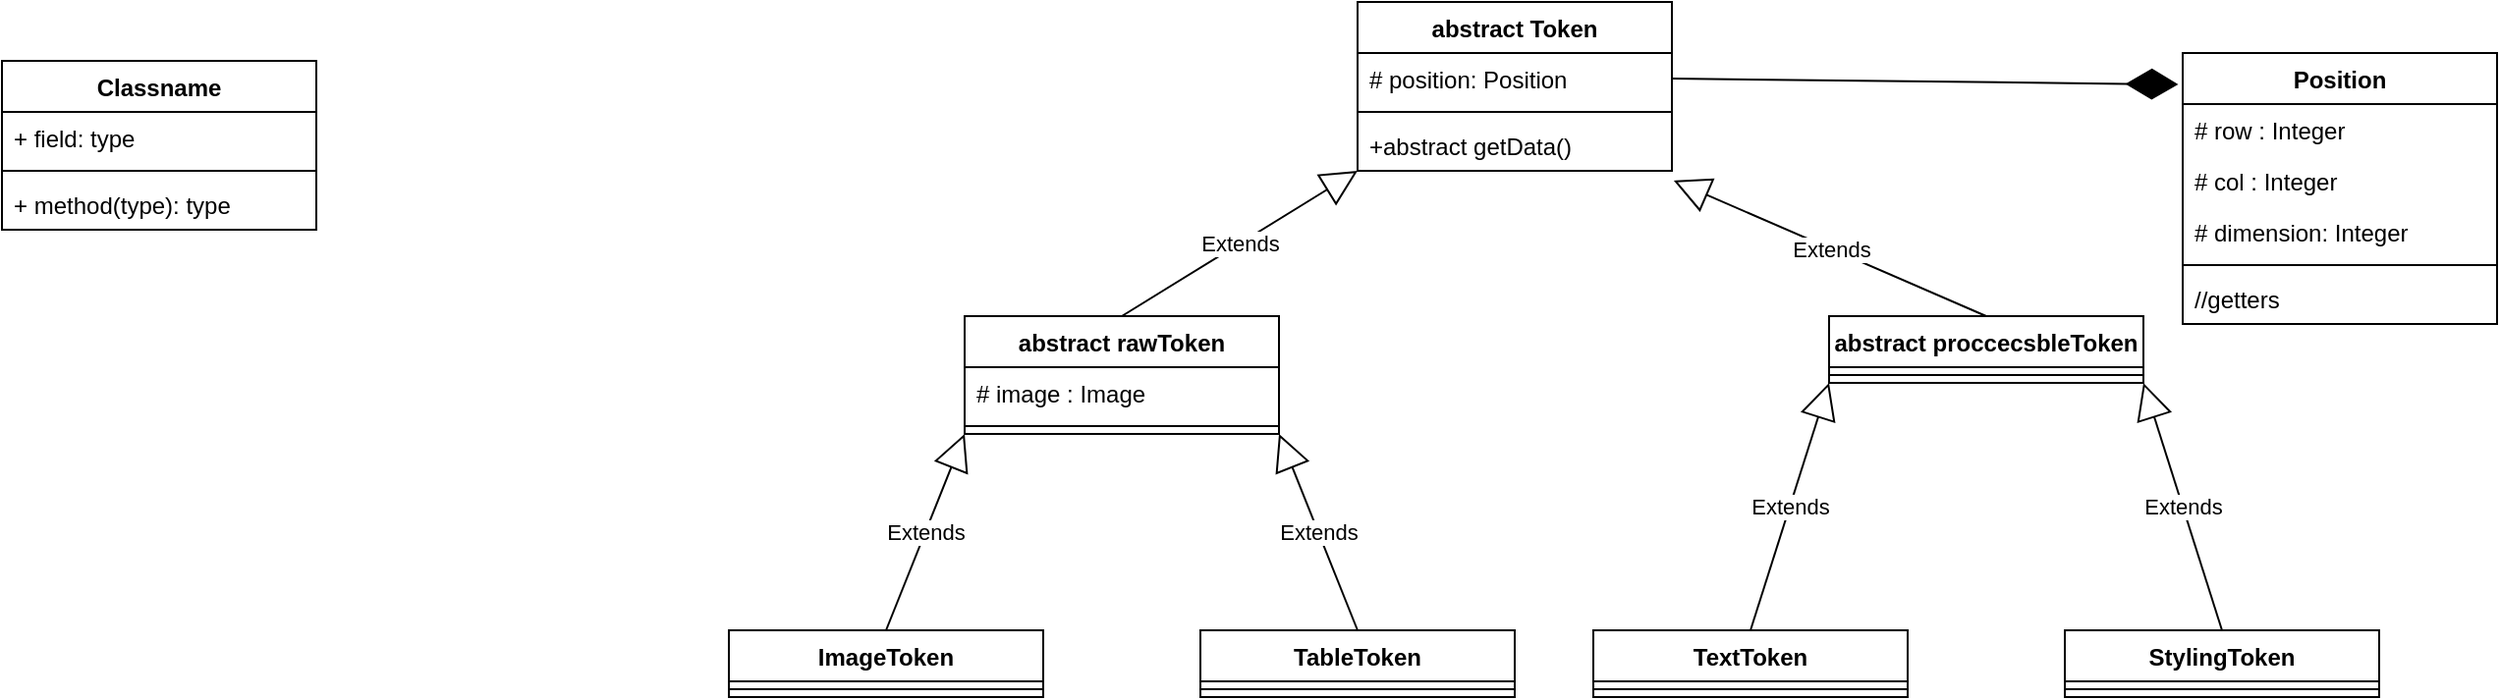 <mxfile version="14.8.1" type="device"><diagram id="RPjvQDBvoPV4qMmTbBJ_" name="Page-1"><mxGraphModel dx="2774" dy="731" grid="1" gridSize="10" guides="1" tooltips="1" connect="1" arrows="1" fold="1" page="1" pageScale="1" pageWidth="850" pageHeight="1100" math="0" shadow="0"><root><mxCell id="0"/><mxCell id="1" parent="0"/><mxCell id="ng84Sng2DGWnc8lfHwVi-6" value="abstract rawToken" style="swimlane;fontStyle=1;align=center;verticalAlign=top;childLayout=stackLayout;horizontal=1;startSize=26;horizontalStack=0;resizeParent=1;resizeParentMax=0;resizeLast=0;collapsible=1;marginBottom=0;" vertex="1" parent="1"><mxGeometry x="60" y="160" width="160" height="60" as="geometry"/></mxCell><mxCell id="ng84Sng2DGWnc8lfHwVi-7" value="# image : Image" style="text;strokeColor=none;fillColor=none;align=left;verticalAlign=top;spacingLeft=4;spacingRight=4;overflow=hidden;rotatable=0;points=[[0,0.5],[1,0.5]];portConstraint=eastwest;" vertex="1" parent="ng84Sng2DGWnc8lfHwVi-6"><mxGeometry y="26" width="160" height="26" as="geometry"/></mxCell><mxCell id="ng84Sng2DGWnc8lfHwVi-8" value="" style="line;strokeWidth=1;fillColor=none;align=left;verticalAlign=middle;spacingTop=-1;spacingLeft=3;spacingRight=3;rotatable=0;labelPosition=right;points=[];portConstraint=eastwest;" vertex="1" parent="ng84Sng2DGWnc8lfHwVi-6"><mxGeometry y="52" width="160" height="8" as="geometry"/></mxCell><mxCell id="ng84Sng2DGWnc8lfHwVi-10" value="abstract Token" style="swimlane;fontStyle=1;align=center;verticalAlign=top;childLayout=stackLayout;horizontal=1;startSize=26;horizontalStack=0;resizeParent=1;resizeParentMax=0;resizeLast=0;collapsible=1;marginBottom=0;" vertex="1" parent="1"><mxGeometry x="260" width="160" height="86" as="geometry"/></mxCell><mxCell id="ng84Sng2DGWnc8lfHwVi-28" value="# position: Position" style="text;strokeColor=none;fillColor=none;align=left;verticalAlign=top;spacingLeft=4;spacingRight=4;overflow=hidden;rotatable=0;points=[[0,0.5],[1,0.5]];portConstraint=eastwest;" vertex="1" parent="ng84Sng2DGWnc8lfHwVi-10"><mxGeometry y="26" width="160" height="26" as="geometry"/></mxCell><mxCell id="ng84Sng2DGWnc8lfHwVi-12" value="" style="line;strokeWidth=1;fillColor=none;align=left;verticalAlign=middle;spacingTop=-1;spacingLeft=3;spacingRight=3;rotatable=0;labelPosition=right;points=[];portConstraint=eastwest;" vertex="1" parent="ng84Sng2DGWnc8lfHwVi-10"><mxGeometry y="52" width="160" height="8" as="geometry"/></mxCell><mxCell id="ng84Sng2DGWnc8lfHwVi-67" value="+abstract getData()" style="text;strokeColor=none;fillColor=none;align=left;verticalAlign=top;spacingLeft=4;spacingRight=4;overflow=hidden;rotatable=0;points=[[0,0.5],[1,0.5]];portConstraint=eastwest;" vertex="1" parent="ng84Sng2DGWnc8lfHwVi-10"><mxGeometry y="60" width="160" height="26" as="geometry"/></mxCell><mxCell id="ng84Sng2DGWnc8lfHwVi-20" value="Position" style="swimlane;fontStyle=1;align=center;verticalAlign=top;childLayout=stackLayout;horizontal=1;startSize=26;horizontalStack=0;resizeParent=1;resizeParentMax=0;resizeLast=0;collapsible=1;marginBottom=0;" vertex="1" parent="1"><mxGeometry x="680" y="26" width="160" height="138" as="geometry"/></mxCell><mxCell id="ng84Sng2DGWnc8lfHwVi-15" value="# row : Integer" style="text;strokeColor=none;fillColor=none;align=left;verticalAlign=top;spacingLeft=4;spacingRight=4;overflow=hidden;rotatable=0;points=[[0,0.5],[1,0.5]];portConstraint=eastwest;" vertex="1" parent="ng84Sng2DGWnc8lfHwVi-20"><mxGeometry y="26" width="160" height="26" as="geometry"/></mxCell><mxCell id="ng84Sng2DGWnc8lfHwVi-17" value="# col : Integer" style="text;strokeColor=none;fillColor=none;align=left;verticalAlign=top;spacingLeft=4;spacingRight=4;overflow=hidden;rotatable=0;points=[[0,0.5],[1,0.5]];portConstraint=eastwest;" vertex="1" parent="ng84Sng2DGWnc8lfHwVi-20"><mxGeometry y="52" width="160" height="26" as="geometry"/></mxCell><mxCell id="ng84Sng2DGWnc8lfHwVi-18" value="# dimension: Integer" style="text;strokeColor=none;fillColor=none;align=left;verticalAlign=top;spacingLeft=4;spacingRight=4;overflow=hidden;rotatable=0;points=[[0,0.5],[1,0.5]];portConstraint=eastwest;" vertex="1" parent="ng84Sng2DGWnc8lfHwVi-20"><mxGeometry y="78" width="160" height="26" as="geometry"/></mxCell><mxCell id="ng84Sng2DGWnc8lfHwVi-22" value="" style="line;strokeWidth=1;fillColor=none;align=left;verticalAlign=middle;spacingTop=-1;spacingLeft=3;spacingRight=3;rotatable=0;labelPosition=right;points=[];portConstraint=eastwest;" vertex="1" parent="ng84Sng2DGWnc8lfHwVi-20"><mxGeometry y="104" width="160" height="8" as="geometry"/></mxCell><mxCell id="ng84Sng2DGWnc8lfHwVi-23" value="//getters" style="text;strokeColor=none;fillColor=none;align=left;verticalAlign=top;spacingLeft=4;spacingRight=4;overflow=hidden;rotatable=0;points=[[0,0.5],[1,0.5]];portConstraint=eastwest;" vertex="1" parent="ng84Sng2DGWnc8lfHwVi-20"><mxGeometry y="112" width="160" height="26" as="geometry"/></mxCell><mxCell id="ng84Sng2DGWnc8lfHwVi-24" value="Classname" style="swimlane;fontStyle=1;align=center;verticalAlign=top;childLayout=stackLayout;horizontal=1;startSize=26;horizontalStack=0;resizeParent=1;resizeParentMax=0;resizeLast=0;collapsible=1;marginBottom=0;" vertex="1" parent="1"><mxGeometry x="-430" y="30" width="160" height="86" as="geometry"/></mxCell><mxCell id="ng84Sng2DGWnc8lfHwVi-25" value="+ field: type" style="text;strokeColor=none;fillColor=none;align=left;verticalAlign=top;spacingLeft=4;spacingRight=4;overflow=hidden;rotatable=0;points=[[0,0.5],[1,0.5]];portConstraint=eastwest;" vertex="1" parent="ng84Sng2DGWnc8lfHwVi-24"><mxGeometry y="26" width="160" height="26" as="geometry"/></mxCell><mxCell id="ng84Sng2DGWnc8lfHwVi-26" value="" style="line;strokeWidth=1;fillColor=none;align=left;verticalAlign=middle;spacingTop=-1;spacingLeft=3;spacingRight=3;rotatable=0;labelPosition=right;points=[];portConstraint=eastwest;" vertex="1" parent="ng84Sng2DGWnc8lfHwVi-24"><mxGeometry y="52" width="160" height="8" as="geometry"/></mxCell><mxCell id="ng84Sng2DGWnc8lfHwVi-27" value="+ method(type): type" style="text;strokeColor=none;fillColor=none;align=left;verticalAlign=top;spacingLeft=4;spacingRight=4;overflow=hidden;rotatable=0;points=[[0,0.5],[1,0.5]];portConstraint=eastwest;" vertex="1" parent="ng84Sng2DGWnc8lfHwVi-24"><mxGeometry y="60" width="160" height="26" as="geometry"/></mxCell><mxCell id="ng84Sng2DGWnc8lfHwVi-34" value="abstract proccecsbleToken" style="swimlane;fontStyle=1;align=center;verticalAlign=top;childLayout=stackLayout;horizontal=1;startSize=26;horizontalStack=0;resizeParent=1;resizeParentMax=0;resizeLast=0;collapsible=1;marginBottom=0;" vertex="1" parent="1"><mxGeometry x="500" y="160" width="160" height="34" as="geometry"/></mxCell><mxCell id="ng84Sng2DGWnc8lfHwVi-36" value="" style="line;strokeWidth=1;fillColor=none;align=left;verticalAlign=middle;spacingTop=-1;spacingLeft=3;spacingRight=3;rotatable=0;labelPosition=right;points=[];portConstraint=eastwest;" vertex="1" parent="ng84Sng2DGWnc8lfHwVi-34"><mxGeometry y="26" width="160" height="8" as="geometry"/></mxCell><mxCell id="ng84Sng2DGWnc8lfHwVi-38" value="ImageToken" style="swimlane;fontStyle=1;align=center;verticalAlign=top;childLayout=stackLayout;horizontal=1;startSize=26;horizontalStack=0;resizeParent=1;resizeParentMax=0;resizeLast=0;collapsible=1;marginBottom=0;" vertex="1" parent="1"><mxGeometry x="-60" y="320" width="160" height="34" as="geometry"/></mxCell><mxCell id="ng84Sng2DGWnc8lfHwVi-40" value="" style="line;strokeWidth=1;fillColor=none;align=left;verticalAlign=middle;spacingTop=-1;spacingLeft=3;spacingRight=3;rotatable=0;labelPosition=right;points=[];portConstraint=eastwest;" vertex="1" parent="ng84Sng2DGWnc8lfHwVi-38"><mxGeometry y="26" width="160" height="8" as="geometry"/></mxCell><mxCell id="ng84Sng2DGWnc8lfHwVi-42" value="TableToken" style="swimlane;fontStyle=1;align=center;verticalAlign=top;childLayout=stackLayout;horizontal=1;startSize=26;horizontalStack=0;resizeParent=1;resizeParentMax=0;resizeLast=0;collapsible=1;marginBottom=0;" vertex="1" parent="1"><mxGeometry x="180" y="320" width="160" height="34" as="geometry"/></mxCell><mxCell id="ng84Sng2DGWnc8lfHwVi-44" value="" style="line;strokeWidth=1;fillColor=none;align=left;verticalAlign=middle;spacingTop=-1;spacingLeft=3;spacingRight=3;rotatable=0;labelPosition=right;points=[];portConstraint=eastwest;" vertex="1" parent="ng84Sng2DGWnc8lfHwVi-42"><mxGeometry y="26" width="160" height="8" as="geometry"/></mxCell><mxCell id="ng84Sng2DGWnc8lfHwVi-46" value="TextToken" style="swimlane;fontStyle=1;align=center;verticalAlign=top;childLayout=stackLayout;horizontal=1;startSize=26;horizontalStack=0;resizeParent=1;resizeParentMax=0;resizeLast=0;collapsible=1;marginBottom=0;" vertex="1" parent="1"><mxGeometry x="380" y="320" width="160" height="34" as="geometry"/></mxCell><mxCell id="ng84Sng2DGWnc8lfHwVi-48" value="" style="line;strokeWidth=1;fillColor=none;align=left;verticalAlign=middle;spacingTop=-1;spacingLeft=3;spacingRight=3;rotatable=0;labelPosition=right;points=[];portConstraint=eastwest;" vertex="1" parent="ng84Sng2DGWnc8lfHwVi-46"><mxGeometry y="26" width="160" height="8" as="geometry"/></mxCell><mxCell id="ng84Sng2DGWnc8lfHwVi-50" value="StylingToken" style="swimlane;fontStyle=1;align=center;verticalAlign=top;childLayout=stackLayout;horizontal=1;startSize=26;horizontalStack=0;resizeParent=1;resizeParentMax=0;resizeLast=0;collapsible=1;marginBottom=0;" vertex="1" parent="1"><mxGeometry x="620" y="320" width="160" height="34" as="geometry"/></mxCell><mxCell id="ng84Sng2DGWnc8lfHwVi-52" value="" style="line;strokeWidth=1;fillColor=none;align=left;verticalAlign=middle;spacingTop=-1;spacingLeft=3;spacingRight=3;rotatable=0;labelPosition=right;points=[];portConstraint=eastwest;" vertex="1" parent="ng84Sng2DGWnc8lfHwVi-50"><mxGeometry y="26" width="160" height="8" as="geometry"/></mxCell><mxCell id="ng84Sng2DGWnc8lfHwVi-54" value="Extends" style="endArrow=block;endSize=16;endFill=0;html=1;exitX=0.5;exitY=0;exitDx=0;exitDy=0;entryX=0;entryY=1;entryDx=0;entryDy=0;" edge="1" parent="1" source="ng84Sng2DGWnc8lfHwVi-6" target="ng84Sng2DGWnc8lfHwVi-10"><mxGeometry width="160" relative="1" as="geometry"><mxPoint x="320" y="220" as="sourcePoint"/><mxPoint x="480" y="220" as="targetPoint"/></mxGeometry></mxCell><mxCell id="ng84Sng2DGWnc8lfHwVi-55" value="Extends" style="endArrow=block;endSize=16;endFill=0;html=1;entryX=0;entryY=1;entryDx=0;entryDy=0;exitX=0.5;exitY=0;exitDx=0;exitDy=0;" edge="1" parent="1" source="ng84Sng2DGWnc8lfHwVi-38" target="ng84Sng2DGWnc8lfHwVi-6"><mxGeometry width="160" relative="1" as="geometry"><mxPoint x="20" y="300" as="sourcePoint"/><mxPoint x="59.52" y="245.324" as="targetPoint"/></mxGeometry></mxCell><mxCell id="ng84Sng2DGWnc8lfHwVi-56" value="Extends" style="endArrow=block;endSize=16;endFill=0;html=1;exitX=0.5;exitY=0;exitDx=0;exitDy=0;entryX=1;entryY=1;entryDx=0;entryDy=0;" edge="1" parent="1" source="ng84Sng2DGWnc8lfHwVi-42" target="ng84Sng2DGWnc8lfHwVi-6"><mxGeometry width="160" relative="1" as="geometry"><mxPoint x="160" y="180" as="sourcePoint"/><mxPoint x="222.08" y="246.988" as="targetPoint"/></mxGeometry></mxCell><mxCell id="ng84Sng2DGWnc8lfHwVi-57" value="Extends" style="endArrow=block;endSize=16;endFill=0;html=1;entryX=0;entryY=1;entryDx=0;entryDy=0;exitX=0.5;exitY=0;exitDx=0;exitDy=0;" edge="1" parent="1" source="ng84Sng2DGWnc8lfHwVi-46" target="ng84Sng2DGWnc8lfHwVi-34"><mxGeometry width="160" relative="1" as="geometry"><mxPoint x="455" y="300" as="sourcePoint"/><mxPoint x="499.52" y="245.324" as="targetPoint"/></mxGeometry></mxCell><mxCell id="ng84Sng2DGWnc8lfHwVi-58" value="Extends" style="endArrow=block;endSize=16;endFill=0;html=1;exitX=0.5;exitY=0;exitDx=0;exitDy=0;entryX=1;entryY=1;entryDx=0;entryDy=0;" edge="1" parent="1" source="ng84Sng2DGWnc8lfHwVi-50" target="ng84Sng2DGWnc8lfHwVi-34"><mxGeometry width="160" relative="1" as="geometry"><mxPoint x="280" y="340" as="sourcePoint"/><mxPoint x="656.96" y="246.156" as="targetPoint"/></mxGeometry></mxCell><mxCell id="ng84Sng2DGWnc8lfHwVi-59" value="Extends" style="endArrow=block;endSize=16;endFill=0;html=1;exitX=0.5;exitY=0;exitDx=0;exitDy=0;entryX=1.006;entryY=1.192;entryDx=0;entryDy=0;entryPerimeter=0;" edge="1" parent="1" source="ng84Sng2DGWnc8lfHwVi-34" target="ng84Sng2DGWnc8lfHwVi-67"><mxGeometry width="160" relative="1" as="geometry"><mxPoint x="290" y="350" as="sourcePoint"/><mxPoint x="418.72" y="116.16" as="targetPoint"/></mxGeometry></mxCell><mxCell id="ng84Sng2DGWnc8lfHwVi-60" value="" style="endArrow=diamondThin;endFill=1;endSize=24;html=1;entryX=-0.014;entryY=0.116;entryDx=0;entryDy=0;entryPerimeter=0;exitX=1;exitY=0.5;exitDx=0;exitDy=0;" edge="1" parent="1" source="ng84Sng2DGWnc8lfHwVi-28" target="ng84Sng2DGWnc8lfHwVi-20"><mxGeometry width="160" relative="1" as="geometry"><mxPoint x="280" y="190" as="sourcePoint"/><mxPoint x="440" y="190" as="targetPoint"/></mxGeometry></mxCell></root></mxGraphModel></diagram></mxfile>